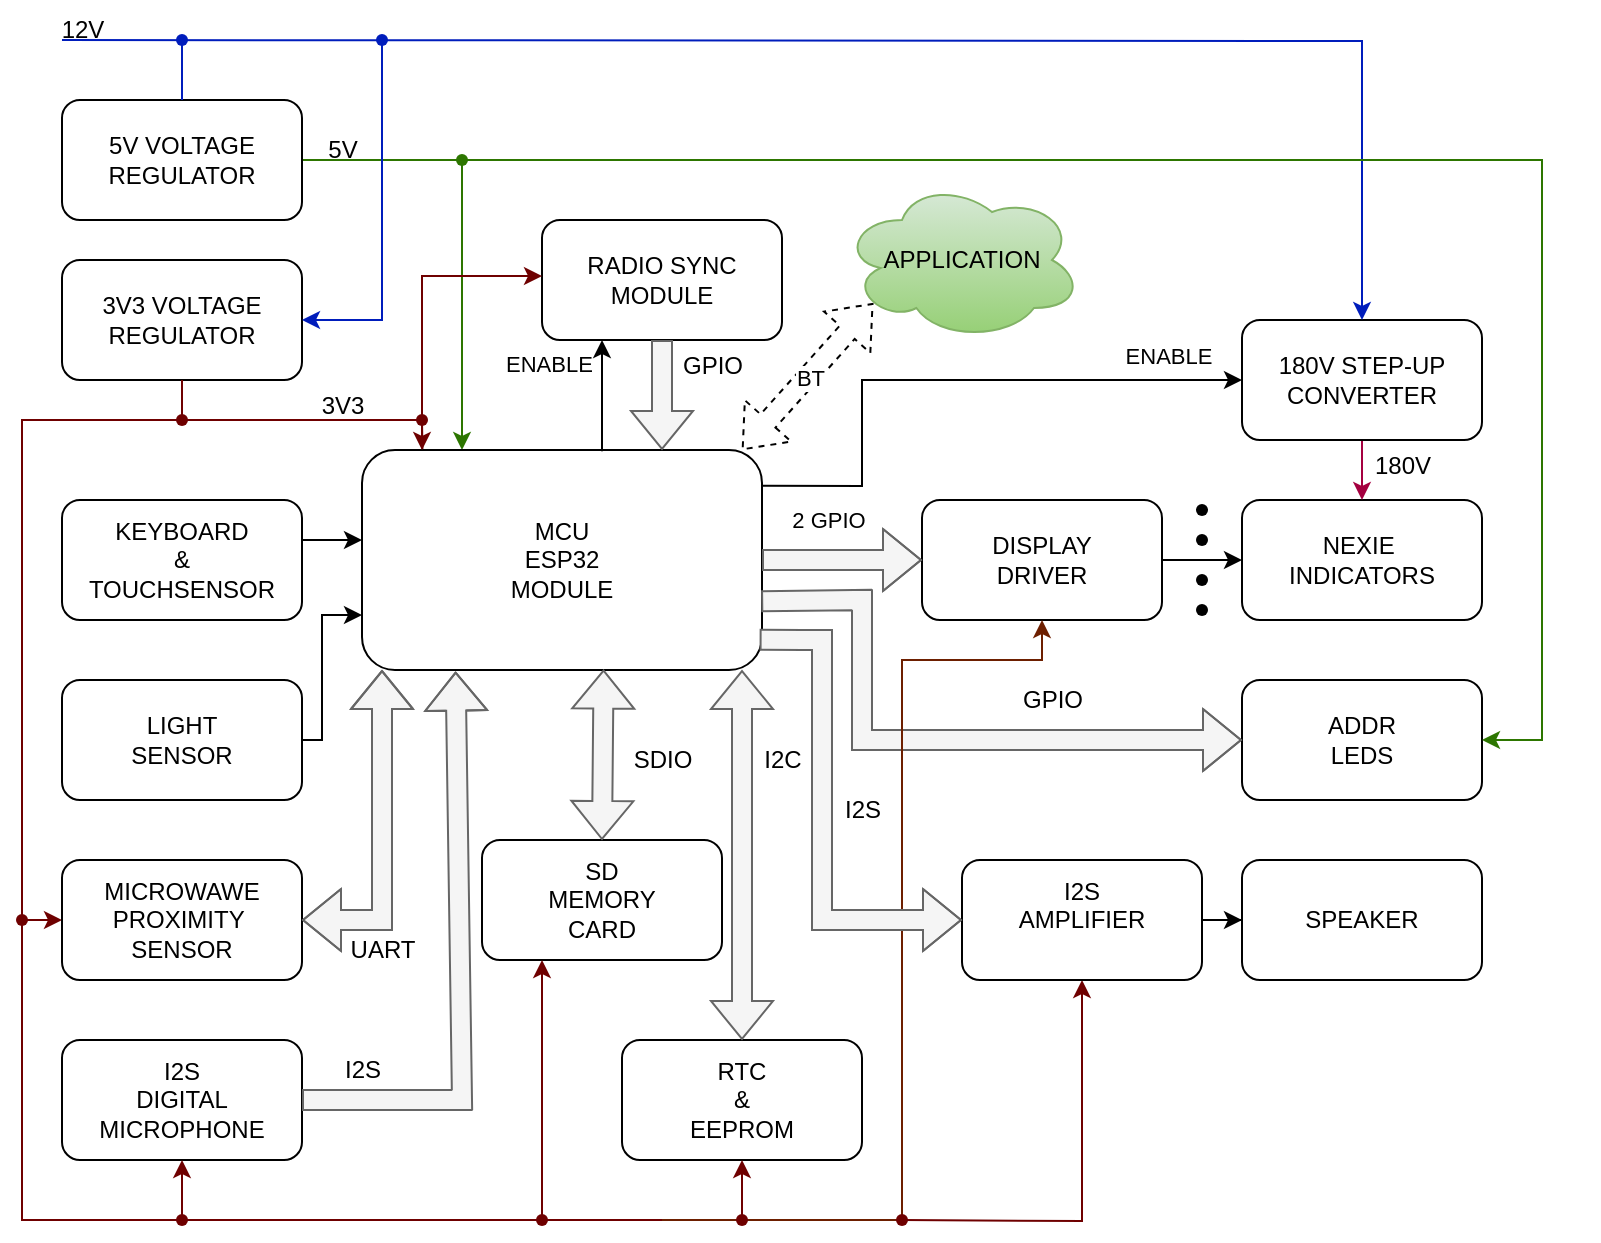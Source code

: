 <mxfile version="27.0.5">
  <diagram name="Page-1" id="30EZHxHrSLHiZ1H_oWsx">
    <mxGraphModel dx="1426" dy="961" grid="1" gridSize="10" guides="1" tooltips="1" connect="1" arrows="1" fold="1" page="1" pageScale="1" pageWidth="827" pageHeight="1169" math="0" shadow="0">
      <root>
        <mxCell id="0" />
        <mxCell id="1" parent="0" />
        <mxCell id="9xGHVuF1wRY1X2At3EIH-84" style="edgeStyle=orthogonalEdgeStyle;rounded=0;orthogonalLoop=1;jettySize=auto;html=1;entryX=0.25;entryY=0;entryDx=0;entryDy=0;fillColor=#60a917;strokeColor=#2D7600;exitX=1;exitY=0.5;exitDx=0;exitDy=0;" parent="1" source="9xGHVuF1wRY1X2At3EIH-22" target="9xGHVuF1wRY1X2At3EIH-3" edge="1">
          <mxGeometry relative="1" as="geometry" />
        </mxCell>
        <mxCell id="9xGHVuF1wRY1X2At3EIH-85" style="edgeStyle=orthogonalEdgeStyle;rounded=0;orthogonalLoop=1;jettySize=auto;html=1;fillColor=#a20025;strokeColor=#6F0000;entryX=0;entryY=0.5;entryDx=0;entryDy=0;exitX=0.151;exitY=0;exitDx=0;exitDy=0;exitPerimeter=0;" parent="1" source="9xGHVuF1wRY1X2At3EIH-3" edge="1">
          <mxGeometry relative="1" as="geometry">
            <mxPoint x="40" y="660" as="targetPoint" />
            <Array as="points">
              <mxPoint x="220" y="424" />
              <mxPoint x="220" y="424" />
              <mxPoint x="220" y="410" />
              <mxPoint x="20" y="410" />
              <mxPoint x="20" y="660" />
            </Array>
            <mxPoint x="210" y="400" as="sourcePoint" />
          </mxGeometry>
        </mxCell>
        <mxCell id="9xGHVuF1wRY1X2At3EIH-2" value="3V3 VOLTAGE&lt;div&gt;REGULATOR&lt;/div&gt;" style="rounded=1;whiteSpace=wrap;html=1;" parent="1" vertex="1">
          <mxGeometry x="40" y="330" width="120" height="60" as="geometry" />
        </mxCell>
        <mxCell id="9xGHVuF1wRY1X2At3EIH-7" style="edgeStyle=orthogonalEdgeStyle;rounded=0;orthogonalLoop=1;jettySize=auto;html=1;exitX=0;exitY=0.5;exitDx=0;exitDy=0;entryX=0;entryY=0.5;entryDx=0;entryDy=0;" parent="1" source="9xGHVuF1wRY1X2At3EIH-3" target="9xGHVuF1wRY1X2At3EIH-3" edge="1">
          <mxGeometry relative="1" as="geometry">
            <mxPoint x="20" y="529.852" as="targetPoint" />
          </mxGeometry>
        </mxCell>
        <mxCell id="9xGHVuF1wRY1X2At3EIH-3" value="MCU&lt;div&gt;ESP32&lt;br&gt;MODULE&lt;/div&gt;" style="rounded=1;whiteSpace=wrap;html=1;" parent="1" vertex="1">
          <mxGeometry x="190" y="425" width="200" height="110" as="geometry" />
        </mxCell>
        <mxCell id="9xGHVuF1wRY1X2At3EIH-29" style="edgeStyle=orthogonalEdgeStyle;rounded=0;orthogonalLoop=1;jettySize=auto;html=1;exitX=1;exitY=0.5;exitDx=0;exitDy=0;entryX=0;entryY=0.5;entryDx=0;entryDy=0;" parent="1" source="9xGHVuF1wRY1X2At3EIH-18" target="9xGHVuF1wRY1X2At3EIH-19" edge="1">
          <mxGeometry relative="1" as="geometry" />
        </mxCell>
        <mxCell id="9xGHVuF1wRY1X2At3EIH-18" value="DISPLAY&lt;div&gt;DRIVER&lt;/div&gt;" style="rounded=1;whiteSpace=wrap;html=1;" parent="1" vertex="1">
          <mxGeometry x="470" y="450" width="120" height="60" as="geometry" />
        </mxCell>
        <mxCell id="9xGHVuF1wRY1X2At3EIH-19" value="NEXIE&amp;nbsp;&lt;div&gt;INDICATORS&lt;/div&gt;" style="rounded=1;whiteSpace=wrap;html=1;" parent="1" vertex="1">
          <mxGeometry x="630" y="450" width="120" height="60" as="geometry" />
        </mxCell>
        <mxCell id="9xGHVuF1wRY1X2At3EIH-20" value="ADDR&lt;div&gt;LEDS&lt;/div&gt;" style="rounded=1;whiteSpace=wrap;html=1;" parent="1" vertex="1">
          <mxGeometry x="630" y="540" width="120" height="60" as="geometry" />
        </mxCell>
        <mxCell id="9xGHVuF1wRY1X2At3EIH-23" style="edgeStyle=orthogonalEdgeStyle;rounded=0;orthogonalLoop=1;jettySize=auto;html=1;exitX=0.5;exitY=1;exitDx=0;exitDy=0;entryX=0.5;entryY=0;entryDx=0;entryDy=0;fillColor=#d80073;strokeColor=#A50040;" parent="1" source="9xGHVuF1wRY1X2At3EIH-21" target="9xGHVuF1wRY1X2At3EIH-19" edge="1">
          <mxGeometry relative="1" as="geometry" />
        </mxCell>
        <mxCell id="9xGHVuF1wRY1X2At3EIH-21" value="180V STEP-UP&lt;br&gt;&lt;div&gt;CONVERTER&lt;/div&gt;" style="rounded=1;whiteSpace=wrap;html=1;" parent="1" vertex="1">
          <mxGeometry x="630" y="360" width="120" height="60" as="geometry" />
        </mxCell>
        <mxCell id="9xGHVuF1wRY1X2At3EIH-47" style="edgeStyle=orthogonalEdgeStyle;rounded=0;orthogonalLoop=1;jettySize=auto;html=1;fillColor=#0050ef;strokeColor=#001DBC;exitX=0.452;exitY=0.15;exitDx=0;exitDy=0;exitPerimeter=0;" parent="1" source="MNso9EO08R8TEz1W80nN-4" target="9xGHVuF1wRY1X2At3EIH-2" edge="1">
          <mxGeometry relative="1" as="geometry">
            <mxPoint x="190" y="220" as="sourcePoint" />
            <Array as="points">
              <mxPoint x="200" y="360" />
            </Array>
          </mxGeometry>
        </mxCell>
        <mxCell id="9xGHVuF1wRY1X2At3EIH-50" style="edgeStyle=orthogonalEdgeStyle;rounded=0;orthogonalLoop=1;jettySize=auto;html=1;fillColor=#0050ef;strokeColor=#001DBC;" parent="1" target="9xGHVuF1wRY1X2At3EIH-21" edge="1">
          <mxGeometry relative="1" as="geometry">
            <mxPoint x="40" y="220" as="sourcePoint" />
          </mxGeometry>
        </mxCell>
        <mxCell id="9xGHVuF1wRY1X2At3EIH-22" value="5V VOLTAGE&lt;div&gt;REGULATOR&lt;/div&gt;" style="rounded=1;whiteSpace=wrap;html=1;" parent="1" vertex="1">
          <mxGeometry x="40" y="250" width="120" height="60" as="geometry" />
        </mxCell>
        <mxCell id="9xGHVuF1wRY1X2At3EIH-26" value="" style="shape=flexArrow;endArrow=classic;html=1;rounded=0;entryX=0;entryY=0.5;entryDx=0;entryDy=0;exitX=1;exitY=0.5;exitDx=0;exitDy=0;fillColor=#f5f5f5;strokeColor=#666666;" parent="1" source="9xGHVuF1wRY1X2At3EIH-3" target="9xGHVuF1wRY1X2At3EIH-18" edge="1">
          <mxGeometry width="50" height="50" relative="1" as="geometry">
            <mxPoint x="420" y="520" as="sourcePoint" />
            <mxPoint x="470" y="470" as="targetPoint" />
            <Array as="points">
              <mxPoint x="420" y="480" />
            </Array>
          </mxGeometry>
        </mxCell>
        <mxCell id="9xGHVuF1wRY1X2At3EIH-27" value="2 GPIO" style="edgeLabel;html=1;align=center;verticalAlign=middle;resizable=0;points=[];" parent="9xGHVuF1wRY1X2At3EIH-26" vertex="1" connectable="0">
          <mxGeometry x="-0.169" relative="1" as="geometry">
            <mxPoint y="-20" as="offset" />
          </mxGeometry>
        </mxCell>
        <mxCell id="9xGHVuF1wRY1X2At3EIH-34" value="RADIO SYNC&lt;div&gt;MODULE&lt;/div&gt;" style="rounded=1;whiteSpace=wrap;html=1;" parent="1" vertex="1">
          <mxGeometry x="280" y="310" width="120" height="60" as="geometry" />
        </mxCell>
        <mxCell id="9xGHVuF1wRY1X2At3EIH-35" value="" style="shape=flexArrow;endArrow=classic;html=1;rounded=0;entryX=0.75;entryY=0;entryDx=0;entryDy=0;exitX=0.5;exitY=1;exitDx=0;exitDy=0;fillColor=#f5f5f5;strokeColor=#666666;" parent="1" source="9xGHVuF1wRY1X2At3EIH-34" target="9xGHVuF1wRY1X2At3EIH-3" edge="1">
          <mxGeometry width="50" height="50" relative="1" as="geometry">
            <mxPoint x="220" y="290" as="sourcePoint" />
            <mxPoint x="270" y="240" as="targetPoint" />
          </mxGeometry>
        </mxCell>
        <mxCell id="9xGHVuF1wRY1X2At3EIH-36" value="GPIO" style="text;html=1;align=center;verticalAlign=middle;resizable=0;points=[];autosize=1;strokeColor=none;fillColor=none;" parent="1" vertex="1">
          <mxGeometry x="340" y="368" width="50" height="30" as="geometry" />
        </mxCell>
        <mxCell id="9xGHVuF1wRY1X2At3EIH-38" value="" style="shape=flexArrow;endArrow=classic;html=1;rounded=0;exitX=0.998;exitY=0.688;exitDx=0;exitDy=0;entryX=0;entryY=0.5;entryDx=0;entryDy=0;fillColor=#f5f5f5;strokeColor=#666666;exitPerimeter=0;" parent="1" source="9xGHVuF1wRY1X2At3EIH-3" target="9xGHVuF1wRY1X2At3EIH-20" edge="1">
          <mxGeometry width="50" height="50" relative="1" as="geometry">
            <mxPoint x="559.289" y="620" as="sourcePoint" />
            <mxPoint x="559.289" y="570" as="targetPoint" />
            <Array as="points">
              <mxPoint x="440" y="500" />
              <mxPoint x="440" y="570" />
            </Array>
          </mxGeometry>
        </mxCell>
        <mxCell id="9xGHVuF1wRY1X2At3EIH-39" value="GPIO" style="text;html=1;align=center;verticalAlign=middle;resizable=0;points=[];autosize=1;strokeColor=none;fillColor=none;" parent="1" vertex="1">
          <mxGeometry x="510" y="535" width="50" height="30" as="geometry" />
        </mxCell>
        <mxCell id="9xGHVuF1wRY1X2At3EIH-41" value="" style="endArrow=classic;html=1;rounded=0;entryX=0;entryY=0.5;entryDx=0;entryDy=0;exitX=1.002;exitY=0.162;exitDx=0;exitDy=0;exitPerimeter=0;" parent="1" source="9xGHVuF1wRY1X2At3EIH-3" target="9xGHVuF1wRY1X2At3EIH-21" edge="1">
          <mxGeometry width="50" height="50" relative="1" as="geometry">
            <mxPoint x="460" y="500" as="sourcePoint" />
            <mxPoint x="510" y="450" as="targetPoint" />
            <Array as="points">
              <mxPoint x="440" y="443" />
              <mxPoint x="440" y="390" />
            </Array>
          </mxGeometry>
        </mxCell>
        <mxCell id="9xGHVuF1wRY1X2At3EIH-42" value="ENABLE" style="edgeLabel;html=1;align=center;verticalAlign=middle;resizable=0;points=[];" parent="1" vertex="1" connectable="0">
          <mxGeometry x="490.003" y="455" as="geometry">
            <mxPoint x="103" y="-77" as="offset" />
          </mxGeometry>
        </mxCell>
        <mxCell id="9xGHVuF1wRY1X2At3EIH-43" value="" style="endArrow=classic;html=1;rounded=0;entryX=0.25;entryY=1;entryDx=0;entryDy=0;exitX=0.6;exitY=0.006;exitDx=0;exitDy=0;exitPerimeter=0;" parent="1" source="9xGHVuF1wRY1X2At3EIH-3" target="9xGHVuF1wRY1X2At3EIH-34" edge="1">
          <mxGeometry width="50" height="50" relative="1" as="geometry">
            <mxPoint x="400" y="560" as="sourcePoint" />
            <mxPoint x="450" y="510" as="targetPoint" />
            <Array as="points" />
          </mxGeometry>
        </mxCell>
        <mxCell id="9xGHVuF1wRY1X2At3EIH-44" value="&lt;span style=&quot;color: rgb(0, 0, 0); font-family: Helvetica; font-size: 11px; font-style: normal; font-variant-ligatures: normal; font-variant-caps: normal; font-weight: 400; letter-spacing: normal; orphans: 2; text-align: center; text-indent: 0px; text-transform: none; widows: 2; word-spacing: 0px; -webkit-text-stroke-width: 0px; white-space: nowrap; background-color: rgb(255, 255, 255); text-decoration-thickness: initial; text-decoration-style: initial; text-decoration-color: initial; display: inline !important; float: none;&quot;&gt;ENABLE&lt;/span&gt;" style="text;whiteSpace=wrap;html=1;" parent="1" vertex="1">
          <mxGeometry x="260" y="368" width="80" height="40" as="geometry" />
        </mxCell>
        <mxCell id="9xGHVuF1wRY1X2At3EIH-4" value="RTC&lt;br&gt;&lt;div&gt;&amp;amp;&lt;/div&gt;&lt;div&gt;EEPROM&lt;/div&gt;" style="rounded=1;whiteSpace=wrap;html=1;" parent="1" vertex="1">
          <mxGeometry x="320" y="720" width="120" height="60" as="geometry" />
        </mxCell>
        <mxCell id="9xGHVuF1wRY1X2At3EIH-71" style="edgeStyle=orthogonalEdgeStyle;rounded=0;orthogonalLoop=1;jettySize=auto;html=1;" parent="1" source="9xGHVuF1wRY1X2At3EIH-55" edge="1">
          <mxGeometry relative="1" as="geometry">
            <mxPoint x="190" y="470" as="targetPoint" />
            <Array as="points">
              <mxPoint x="190" y="470" />
            </Array>
          </mxGeometry>
        </mxCell>
        <mxCell id="9xGHVuF1wRY1X2At3EIH-55" value="KEYBOARD&lt;div&gt;&amp;amp;&lt;/div&gt;&lt;div&gt;TOUCHSENSOR&lt;/div&gt;" style="rounded=1;whiteSpace=wrap;html=1;" parent="1" vertex="1">
          <mxGeometry x="40" y="450" width="120" height="60" as="geometry" />
        </mxCell>
        <mxCell id="9xGHVuF1wRY1X2At3EIH-59" value="" style="shape=flexArrow;endArrow=classic;startArrow=classic;html=1;rounded=0;entryX=0.95;entryY=1;entryDx=0;entryDy=0;exitX=0.5;exitY=0;exitDx=0;exitDy=0;fillColor=#f5f5f5;strokeColor=#666666;entryPerimeter=0;" parent="1" source="9xGHVuF1wRY1X2At3EIH-4" target="9xGHVuF1wRY1X2At3EIH-3" edge="1">
          <mxGeometry width="100" height="100" relative="1" as="geometry">
            <mxPoint x="220" y="600" as="sourcePoint" />
            <mxPoint x="320" y="500" as="targetPoint" />
          </mxGeometry>
        </mxCell>
        <mxCell id="9xGHVuF1wRY1X2At3EIH-60" value="UART" style="text;html=1;align=center;verticalAlign=middle;resizable=0;points=[];autosize=1;strokeColor=none;fillColor=none;" parent="1" vertex="1">
          <mxGeometry x="170" y="660" width="60" height="30" as="geometry" />
        </mxCell>
        <mxCell id="9xGHVuF1wRY1X2At3EIH-74" value="LIGHT&lt;div&gt;SENSOR&lt;/div&gt;" style="rounded=1;whiteSpace=wrap;html=1;" parent="1" vertex="1">
          <mxGeometry x="40" y="540" width="120" height="60" as="geometry" />
        </mxCell>
        <mxCell id="9xGHVuF1wRY1X2At3EIH-95" style="edgeStyle=orthogonalEdgeStyle;rounded=0;orthogonalLoop=1;jettySize=auto;html=1;entryX=0.5;entryY=1;entryDx=0;entryDy=0;fillColor=#a20025;strokeColor=#6F0000;" parent="1" target="9xGHVuF1wRY1X2At3EIH-77" edge="1">
          <mxGeometry relative="1" as="geometry">
            <mxPoint x="460" y="810" as="sourcePoint" />
          </mxGeometry>
        </mxCell>
        <mxCell id="9xGHVuF1wRY1X2At3EIH-76" value="SPEAKER" style="rounded=1;whiteSpace=wrap;html=1;" parent="1" vertex="1">
          <mxGeometry x="630" y="630" width="120" height="60" as="geometry" />
        </mxCell>
        <mxCell id="9xGHVuF1wRY1X2At3EIH-96" style="edgeStyle=orthogonalEdgeStyle;rounded=0;orthogonalLoop=1;jettySize=auto;html=1;entryX=0;entryY=0.5;entryDx=0;entryDy=0;" parent="1" source="9xGHVuF1wRY1X2At3EIH-77" target="9xGHVuF1wRY1X2At3EIH-76" edge="1">
          <mxGeometry relative="1" as="geometry" />
        </mxCell>
        <mxCell id="9xGHVuF1wRY1X2At3EIH-77" value="I2S&lt;br&gt;AMPLIFIER&lt;div&gt;&lt;br/&gt;&lt;/div&gt;" style="rounded=1;whiteSpace=wrap;html=1;" parent="1" vertex="1">
          <mxGeometry x="490" y="630" width="120" height="60" as="geometry" />
        </mxCell>
        <mxCell id="9xGHVuF1wRY1X2At3EIH-78" value="MICROWAWE&lt;div&gt;PROXIMITY&amp;nbsp;&lt;/div&gt;&lt;div&gt;SENSOR&lt;/div&gt;" style="rounded=1;whiteSpace=wrap;html=1;" parent="1" vertex="1">
          <mxGeometry x="40" y="630" width="120" height="60" as="geometry" />
        </mxCell>
        <mxCell id="9xGHVuF1wRY1X2At3EIH-79" value="I2C" style="text;html=1;align=center;verticalAlign=middle;resizable=0;points=[];autosize=1;strokeColor=none;fillColor=none;" parent="1" vertex="1">
          <mxGeometry x="380" y="565" width="40" height="30" as="geometry" />
        </mxCell>
        <mxCell id="9xGHVuF1wRY1X2At3EIH-80" value="" style="endArrow=classic;html=1;rounded=0;entryDx=0;entryDy=0;" parent="1" edge="1">
          <mxGeometry width="50" height="50" relative="1" as="geometry">
            <mxPoint x="690" y="280" as="sourcePoint" />
            <mxPoint x="690" y="280" as="targetPoint" />
            <Array as="points" />
          </mxGeometry>
        </mxCell>
        <mxCell id="9xGHVuF1wRY1X2At3EIH-86" value="" style="shape=flexArrow;endArrow=classic;startArrow=classic;html=1;rounded=0;entryX=0.25;entryY=1;entryDx=0;entryDy=0;fillColor=#f5f5f5;strokeColor=#666666;" parent="1" edge="1">
          <mxGeometry width="100" height="100" relative="1" as="geometry">
            <mxPoint x="160" y="660" as="sourcePoint" />
            <mxPoint x="200" y="535" as="targetPoint" />
            <Array as="points">
              <mxPoint x="200" y="660" />
            </Array>
          </mxGeometry>
        </mxCell>
        <mxCell id="9xGHVuF1wRY1X2At3EIH-90" style="edgeStyle=orthogonalEdgeStyle;rounded=0;orthogonalLoop=1;jettySize=auto;html=1;entryX=0.5;entryY=1;entryDx=0;entryDy=0;fillColor=#a20025;strokeColor=#6F0000;" parent="1" source="9xGHVuF1wRY1X2At3EIH-88" target="9xGHVuF1wRY1X2At3EIH-4" edge="1">
          <mxGeometry relative="1" as="geometry" />
        </mxCell>
        <mxCell id="9xGHVuF1wRY1X2At3EIH-88" value="" style="shape=waypoint;sketch=0;fillStyle=solid;size=6;pointerEvents=1;points=[];fillColor=#a20025;resizable=0;rotatable=0;perimeter=centerPerimeter;snapToPoint=1;fontColor=#ffffff;strokeColor=#6F0000;" parent="1" vertex="1">
          <mxGeometry x="90" y="800" width="20" height="20" as="geometry" />
        </mxCell>
        <mxCell id="9xGHVuF1wRY1X2At3EIH-94" value="" style="endArrow=classic;html=1;rounded=0;entryDx=0;entryDy=0;" parent="1" edge="1">
          <mxGeometry width="50" height="50" relative="1" as="geometry">
            <mxPoint x="800" y="570" as="sourcePoint" />
            <mxPoint x="800" y="570" as="targetPoint" />
            <Array as="points" />
          </mxGeometry>
        </mxCell>
        <mxCell id="9xGHVuF1wRY1X2At3EIH-100" style="edgeStyle=orthogonalEdgeStyle;rounded=0;orthogonalLoop=1;jettySize=auto;html=1;entryX=0;entryY=0.75;entryDx=0;entryDy=0;" parent="1" source="9xGHVuF1wRY1X2At3EIH-74" target="9xGHVuF1wRY1X2At3EIH-3" edge="1">
          <mxGeometry relative="1" as="geometry">
            <Array as="points">
              <mxPoint x="170" y="570" />
              <mxPoint x="170" y="507" />
            </Array>
          </mxGeometry>
        </mxCell>
        <mxCell id="9xGHVuF1wRY1X2At3EIH-105" value="" style="shape=waypoint;sketch=0;fillStyle=solid;size=6;pointerEvents=1;points=[];fillColor=none;resizable=0;rotatable=0;perimeter=centerPerimeter;snapToPoint=1;" parent="1" vertex="1">
          <mxGeometry x="600" y="460" width="20" height="20" as="geometry" />
        </mxCell>
        <mxCell id="9xGHVuF1wRY1X2At3EIH-106" value="" style="shape=waypoint;sketch=0;fillStyle=solid;size=6;pointerEvents=1;points=[];fillColor=none;resizable=0;rotatable=0;perimeter=centerPerimeter;snapToPoint=1;" parent="1" vertex="1">
          <mxGeometry x="600" y="445" width="20" height="20" as="geometry" />
        </mxCell>
        <mxCell id="9xGHVuF1wRY1X2At3EIH-107" value="" style="shape=waypoint;sketch=0;fillStyle=solid;size=6;pointerEvents=1;points=[];fillColor=none;resizable=0;rotatable=0;perimeter=centerPerimeter;snapToPoint=1;" parent="1" vertex="1">
          <mxGeometry x="600" y="480" width="20" height="20" as="geometry" />
        </mxCell>
        <mxCell id="9xGHVuF1wRY1X2At3EIH-109" value="" style="shape=waypoint;sketch=0;fillStyle=solid;size=6;pointerEvents=1;points=[];fillColor=none;resizable=0;rotatable=0;perimeter=centerPerimeter;snapToPoint=1;" parent="1" vertex="1">
          <mxGeometry x="600" y="495" width="20" height="20" as="geometry" />
        </mxCell>
        <mxCell id="9xGHVuF1wRY1X2At3EIH-110" value="180V" style="text;html=1;align=center;verticalAlign=middle;resizable=0;points=[];autosize=1;strokeColor=none;fillColor=none;" parent="1" vertex="1">
          <mxGeometry x="685" y="418" width="50" height="30" as="geometry" />
        </mxCell>
        <mxCell id="9xGHVuF1wRY1X2At3EIH-112" value="I2S&lt;br&gt;DIGITAL&lt;br&gt;MICROPHONE" style="rounded=1;whiteSpace=wrap;html=1;" parent="1" vertex="1">
          <mxGeometry x="40" y="720" width="120" height="60" as="geometry" />
        </mxCell>
        <mxCell id="9xGHVuF1wRY1X2At3EIH-115" style="edgeStyle=orthogonalEdgeStyle;rounded=0;orthogonalLoop=1;jettySize=auto;html=1;fillColor=#a20025;strokeColor=#6F0000;" parent="1" source="9xGHVuF1wRY1X2At3EIH-114" edge="1">
          <mxGeometry relative="1" as="geometry">
            <Array as="points">
              <mxPoint x="20" y="810" />
              <mxPoint x="100" y="810" />
              <mxPoint x="100" y="780" />
            </Array>
            <mxPoint x="100" y="780" as="targetPoint" />
          </mxGeometry>
        </mxCell>
        <mxCell id="9xGHVuF1wRY1X2At3EIH-114" value="" style="shape=waypoint;sketch=0;fillStyle=solid;size=6;pointerEvents=1;points=[];fillColor=#a20025;resizable=0;rotatable=0;perimeter=centerPerimeter;snapToPoint=1;fontColor=#ffffff;strokeColor=#6F0000;" parent="1" vertex="1">
          <mxGeometry x="10" y="650" width="20" height="20" as="geometry" />
        </mxCell>
        <mxCell id="9xGHVuF1wRY1X2At3EIH-122" value="" style="shape=flexArrow;endArrow=classic;startArrow=classic;html=1;rounded=0;dashed=1;entryX=0.13;entryY=0.77;entryDx=0;entryDy=0;entryPerimeter=0;" parent="1" target="9xGHVuF1wRY1X2At3EIH-124" edge="1">
          <mxGeometry width="100" height="100" relative="1" as="geometry">
            <mxPoint x="380" y="425" as="sourcePoint" />
            <mxPoint x="380.34" y="200" as="targetPoint" />
          </mxGeometry>
        </mxCell>
        <mxCell id="9xGHVuF1wRY1X2At3EIH-125" value="BT" style="edgeLabel;html=1;align=center;verticalAlign=middle;resizable=0;points=[];" parent="9xGHVuF1wRY1X2At3EIH-122" vertex="1" connectable="0">
          <mxGeometry x="-0.127" y="-2" relative="1" as="geometry">
            <mxPoint x="4" y="-6" as="offset" />
          </mxGeometry>
        </mxCell>
        <mxCell id="9xGHVuF1wRY1X2At3EIH-124" value="APPLICATION" style="ellipse;shape=cloud;whiteSpace=wrap;html=1;fillColor=#d5e8d4;strokeColor=#82b366;gradientColor=#97d077;" parent="1" vertex="1">
          <mxGeometry x="430" y="290" width="120" height="80" as="geometry" />
        </mxCell>
        <mxCell id="2VZE7Uvqs4Fv_8AML4yk-3" value="5V" style="text;html=1;align=center;verticalAlign=middle;resizable=0;points=[];autosize=1;strokeColor=none;fillColor=none;" parent="1" vertex="1">
          <mxGeometry x="160" y="260" width="40" height="30" as="geometry" />
        </mxCell>
        <mxCell id="2VZE7Uvqs4Fv_8AML4yk-8" value="" style="endArrow=classic;html=1;rounded=0;entryX=1;entryY=0.5;entryDx=0;entryDy=0;fillColor=#60a917;strokeColor=#2D7600;" parent="1" target="9xGHVuF1wRY1X2At3EIH-20" edge="1">
          <mxGeometry width="50" height="50" relative="1" as="geometry">
            <mxPoint x="240" y="350" as="sourcePoint" />
            <mxPoint x="750" y="560" as="targetPoint" />
            <Array as="points">
              <mxPoint x="240" y="280" />
              <mxPoint x="480" y="280" />
              <mxPoint x="780" y="280" />
              <mxPoint x="780" y="570" />
            </Array>
          </mxGeometry>
        </mxCell>
        <mxCell id="2VZE7Uvqs4Fv_8AML4yk-10" value="" style="endArrow=classic;html=1;rounded=0;exitX=1;exitY=0.733;exitDx=0;exitDy=0;exitPerimeter=0;fillColor=#a20025;strokeColor=#6F0000;" parent="1" edge="1">
          <mxGeometry width="50" height="50" relative="1" as="geometry">
            <mxPoint x="220" y="409.99" as="sourcePoint" />
            <mxPoint x="280" y="338" as="targetPoint" />
            <Array as="points">
              <mxPoint x="220" y="338" />
            </Array>
          </mxGeometry>
        </mxCell>
        <mxCell id="4Ek7g-QmdzCOCeFYZru6-18" value="" style="edgeStyle=orthogonalEdgeStyle;rounded=0;orthogonalLoop=1;jettySize=auto;html=1;fillColor=#a20025;strokeColor=#6F0000;" parent="1" source="2VZE7Uvqs4Fv_8AML4yk-12" target="9xGHVuF1wRY1X2At3EIH-3" edge="1">
          <mxGeometry relative="1" as="geometry">
            <Array as="points">
              <mxPoint x="220" y="410" />
              <mxPoint x="220" y="410" />
            </Array>
          </mxGeometry>
        </mxCell>
        <mxCell id="2VZE7Uvqs4Fv_8AML4yk-12" value="" style="shape=waypoint;sketch=0;fillStyle=solid;size=6;pointerEvents=1;points=[];fillColor=#a20025;resizable=0;rotatable=0;perimeter=centerPerimeter;snapToPoint=1;fontColor=#ffffff;strokeColor=#6F0000;" parent="1" vertex="1">
          <mxGeometry x="210" y="400" width="20" height="20" as="geometry" />
        </mxCell>
        <mxCell id="2VZE7Uvqs4Fv_8AML4yk-15" value="3V3" style="text;html=1;align=center;verticalAlign=middle;resizable=0;points=[];autosize=1;strokeColor=none;fillColor=none;" parent="1" vertex="1">
          <mxGeometry x="160" y="388" width="40" height="30" as="geometry" />
        </mxCell>
        <mxCell id="2VZE7Uvqs4Fv_8AML4yk-16" value="" style="shape=flexArrow;endArrow=classic;html=1;rounded=0;entryX=0.334;entryY=1.007;entryDx=0;entryDy=0;entryPerimeter=0;fillColor=#f5f5f5;strokeColor=#666666;" parent="1" edge="1">
          <mxGeometry width="50" height="50" relative="1" as="geometry">
            <mxPoint x="160" y="750" as="sourcePoint" />
            <mxPoint x="236.8" y="535.77" as="targetPoint" />
            <Array as="points">
              <mxPoint x="240" y="750" />
            </Array>
          </mxGeometry>
        </mxCell>
        <mxCell id="2VZE7Uvqs4Fv_8AML4yk-17" value="I2S" style="text;html=1;align=center;verticalAlign=middle;resizable=0;points=[];autosize=1;strokeColor=none;fillColor=none;" parent="1" vertex="1">
          <mxGeometry x="170" y="720" width="40" height="30" as="geometry" />
        </mxCell>
        <mxCell id="2VZE7Uvqs4Fv_8AML4yk-18" value="" style="endArrow=classic;html=1;rounded=0;entryX=0.5;entryY=1;entryDx=0;entryDy=0;fillColor=#a0522d;strokeColor=#6D1F00;" parent="1" target="9xGHVuF1wRY1X2At3EIH-18" edge="1">
          <mxGeometry width="50" height="50" relative="1" as="geometry">
            <mxPoint x="340" y="810" as="sourcePoint" />
            <mxPoint x="400" y="500" as="targetPoint" />
            <Array as="points">
              <mxPoint x="460" y="810" />
              <mxPoint x="460" y="600" />
              <mxPoint x="460" y="530" />
              <mxPoint x="530" y="530" />
            </Array>
          </mxGeometry>
        </mxCell>
        <mxCell id="4Ek7g-QmdzCOCeFYZru6-1" value="" style="shape=flexArrow;endArrow=classic;html=1;rounded=0;entryX=0;entryY=0.5;entryDx=0;entryDy=0;exitX=0.994;exitY=0.863;exitDx=0;exitDy=0;exitPerimeter=0;fillColor=#f5f5f5;strokeColor=#666666;" parent="1" source="9xGHVuF1wRY1X2At3EIH-3" target="9xGHVuF1wRY1X2At3EIH-77" edge="1">
          <mxGeometry width="50" height="50" relative="1" as="geometry">
            <mxPoint x="370" y="536" as="sourcePoint" />
            <mxPoint x="560" y="680" as="targetPoint" />
            <Array as="points">
              <mxPoint x="410" y="520" />
              <mxPoint x="420" y="520" />
              <mxPoint x="420" y="580" />
              <mxPoint x="420" y="660" />
            </Array>
          </mxGeometry>
        </mxCell>
        <mxCell id="4Ek7g-QmdzCOCeFYZru6-2" value="I2S" style="text;html=1;align=center;verticalAlign=middle;resizable=0;points=[];autosize=1;strokeColor=none;fillColor=none;" parent="1" vertex="1">
          <mxGeometry x="420" y="590" width="40" height="30" as="geometry" />
        </mxCell>
        <mxCell id="4Ek7g-QmdzCOCeFYZru6-3" value="SD &lt;br&gt;MEMORY&lt;br&gt;CARD" style="rounded=1;whiteSpace=wrap;html=1;" parent="1" vertex="1">
          <mxGeometry x="250" y="620" width="120" height="60" as="geometry" />
        </mxCell>
        <mxCell id="4Ek7g-QmdzCOCeFYZru6-4" value="" style="shape=flexArrow;endArrow=classic;startArrow=classic;html=1;rounded=0;entryX=0.5;entryY=0;entryDx=0;entryDy=0;exitX=0.604;exitY=0.998;exitDx=0;exitDy=0;exitPerimeter=0;fillColor=#f5f5f5;strokeColor=#666666;" parent="1" source="9xGHVuF1wRY1X2At3EIH-3" target="4Ek7g-QmdzCOCeFYZru6-3" edge="1">
          <mxGeometry width="100" height="100" relative="1" as="geometry">
            <mxPoint x="260" y="700" as="sourcePoint" />
            <mxPoint x="360" y="600" as="targetPoint" />
          </mxGeometry>
        </mxCell>
        <mxCell id="4Ek7g-QmdzCOCeFYZru6-7" value="SDIO" style="text;html=1;align=center;verticalAlign=middle;resizable=0;points=[];autosize=1;strokeColor=none;fillColor=none;" parent="1" vertex="1">
          <mxGeometry x="315" y="565" width="50" height="30" as="geometry" />
        </mxCell>
        <mxCell id="4Ek7g-QmdzCOCeFYZru6-9" value="" style="endArrow=classic;html=1;rounded=0;entryX=0.25;entryY=1;entryDx=0;entryDy=0;fillColor=#a20025;strokeColor=#6F0000;" parent="1" target="4Ek7g-QmdzCOCeFYZru6-3" edge="1">
          <mxGeometry width="50" height="50" relative="1" as="geometry">
            <mxPoint x="280" y="810" as="sourcePoint" />
            <mxPoint x="400" y="570" as="targetPoint" />
          </mxGeometry>
        </mxCell>
        <mxCell id="4Ek7g-QmdzCOCeFYZru6-10" value="" style="shape=waypoint;sketch=0;fillStyle=solid;size=6;pointerEvents=1;points=[];fillColor=#a20025;resizable=0;rotatable=0;perimeter=centerPerimeter;snapToPoint=1;fontColor=#ffffff;strokeColor=#6F0000;" parent="1" vertex="1">
          <mxGeometry x="270" y="800" width="20" height="20" as="geometry" />
        </mxCell>
        <mxCell id="4Ek7g-QmdzCOCeFYZru6-11" value="" style="shape=waypoint;sketch=0;fillStyle=solid;size=6;pointerEvents=1;points=[];fillColor=#a20025;resizable=0;rotatable=0;perimeter=centerPerimeter;snapToPoint=1;fontColor=#ffffff;strokeColor=#6F0000;" parent="1" vertex="1">
          <mxGeometry x="370" y="800" width="20" height="20" as="geometry" />
        </mxCell>
        <mxCell id="4Ek7g-QmdzCOCeFYZru6-13" value="" style="shape=waypoint;sketch=0;fillStyle=solid;size=6;pointerEvents=1;points=[];fillColor=#a20025;resizable=0;rotatable=0;perimeter=centerPerimeter;snapToPoint=1;fontColor=#ffffff;strokeColor=#6F0000;" parent="1" vertex="1">
          <mxGeometry x="450" y="800" width="20" height="20" as="geometry" />
        </mxCell>
        <mxCell id="4Ek7g-QmdzCOCeFYZru6-15" value="" style="shape=waypoint;sketch=0;fillStyle=solid;size=6;pointerEvents=1;points=[];fillColor=#60a917;resizable=0;rotatable=0;perimeter=centerPerimeter;snapToPoint=1;fontColor=#ffffff;strokeColor=#2D7600;" parent="1" vertex="1">
          <mxGeometry x="230" y="270" width="20" height="20" as="geometry" />
        </mxCell>
        <mxCell id="4Ek7g-QmdzCOCeFYZru6-17" value="" style="endArrow=none;html=1;rounded=0;entryX=0.5;entryY=1;entryDx=0;entryDy=0;fillColor=#a20025;strokeColor=#6F0000;" parent="1" source="4Ek7g-QmdzCOCeFYZru6-20" target="9xGHVuF1wRY1X2At3EIH-2" edge="1">
          <mxGeometry width="50" height="50" relative="1" as="geometry">
            <mxPoint x="100" y="410" as="sourcePoint" />
            <mxPoint x="180" y="390" as="targetPoint" />
          </mxGeometry>
        </mxCell>
        <mxCell id="4Ek7g-QmdzCOCeFYZru6-23" value="" style="endArrow=none;html=1;rounded=0;entryDx=0;entryDy=0;" parent="1" target="4Ek7g-QmdzCOCeFYZru6-20" edge="1">
          <mxGeometry width="50" height="50" relative="1" as="geometry">
            <mxPoint x="100" y="410" as="sourcePoint" />
            <mxPoint x="100" y="390" as="targetPoint" />
          </mxGeometry>
        </mxCell>
        <mxCell id="4Ek7g-QmdzCOCeFYZru6-20" value="" style="shape=waypoint;sketch=0;fillStyle=solid;size=6;pointerEvents=1;points=[];fillColor=#a20025;resizable=0;rotatable=0;perimeter=centerPerimeter;snapToPoint=1;fontColor=#ffffff;strokeColor=#6F0000;" parent="1" vertex="1">
          <mxGeometry x="90" y="400" width="20" height="20" as="geometry" />
        </mxCell>
        <mxCell id="4Ek7g-QmdzCOCeFYZru6-25" value="" style="endArrow=none;html=1;rounded=0;entryX=0.5;entryY=0;entryDx=0;entryDy=0;fillColor=#0050ef;strokeColor=#001DBC;" parent="1" target="9xGHVuF1wRY1X2At3EIH-22" edge="1">
          <mxGeometry width="50" height="50" relative="1" as="geometry">
            <mxPoint x="100" y="220" as="sourcePoint" />
            <mxPoint x="60" y="400" as="targetPoint" />
          </mxGeometry>
        </mxCell>
        <mxCell id="4Ek7g-QmdzCOCeFYZru6-26" value="12V" style="text;html=1;align=center;verticalAlign=middle;resizable=0;points=[];autosize=1;strokeColor=none;fillColor=none;" parent="1" vertex="1">
          <mxGeometry x="30" y="200" width="40" height="30" as="geometry" />
        </mxCell>
        <mxCell id="4Ek7g-QmdzCOCeFYZru6-27" value="" style="shape=waypoint;sketch=0;fillStyle=solid;size=6;pointerEvents=1;points=[];fillColor=#0050ef;resizable=0;rotatable=0;perimeter=centerPerimeter;snapToPoint=1;fontColor=#ffffff;strokeColor=#001DBC;" parent="1" vertex="1">
          <mxGeometry x="90" y="210" width="20" height="20" as="geometry" />
        </mxCell>
        <mxCell id="MNso9EO08R8TEz1W80nN-4" value="" style="shape=waypoint;sketch=0;fillStyle=solid;size=6;pointerEvents=1;points=[];fillColor=#0050ef;resizable=0;rotatable=0;perimeter=centerPerimeter;snapToPoint=1;fontColor=#ffffff;strokeColor=#001DBC;" parent="1" vertex="1">
          <mxGeometry x="190" y="210" width="20" height="20" as="geometry" />
        </mxCell>
      </root>
    </mxGraphModel>
  </diagram>
</mxfile>
